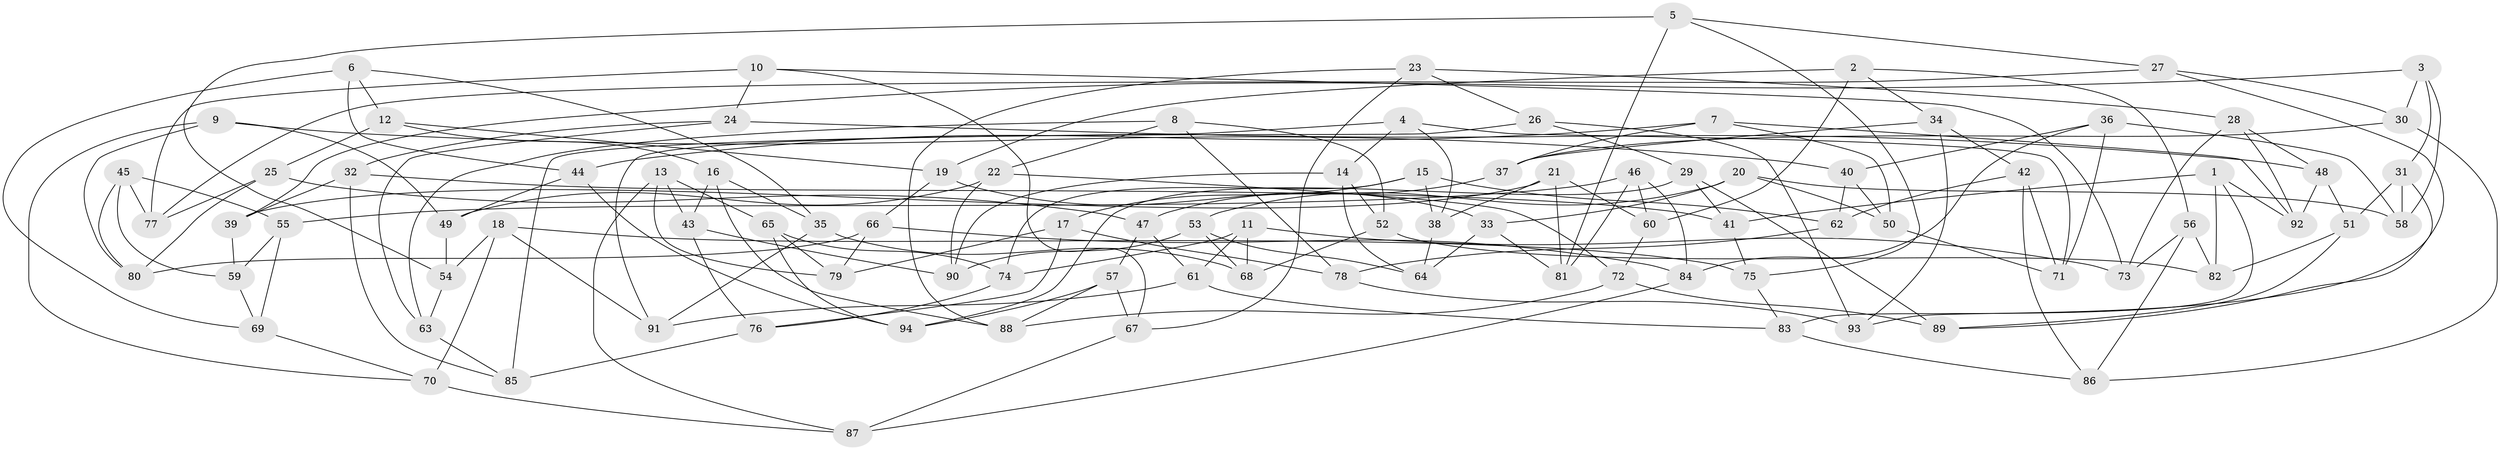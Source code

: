 // Generated by graph-tools (version 1.1) at 2025/56/03/09/25 04:56:12]
// undirected, 94 vertices, 188 edges
graph export_dot {
graph [start="1"]
  node [color=gray90,style=filled];
  1;
  2;
  3;
  4;
  5;
  6;
  7;
  8;
  9;
  10;
  11;
  12;
  13;
  14;
  15;
  16;
  17;
  18;
  19;
  20;
  21;
  22;
  23;
  24;
  25;
  26;
  27;
  28;
  29;
  30;
  31;
  32;
  33;
  34;
  35;
  36;
  37;
  38;
  39;
  40;
  41;
  42;
  43;
  44;
  45;
  46;
  47;
  48;
  49;
  50;
  51;
  52;
  53;
  54;
  55;
  56;
  57;
  58;
  59;
  60;
  61;
  62;
  63;
  64;
  65;
  66;
  67;
  68;
  69;
  70;
  71;
  72;
  73;
  74;
  75;
  76;
  77;
  78;
  79;
  80;
  81;
  82;
  83;
  84;
  85;
  86;
  87;
  88;
  89;
  90;
  91;
  92;
  93;
  94;
  1 -- 83;
  1 -- 82;
  1 -- 92;
  1 -- 41;
  2 -- 19;
  2 -- 56;
  2 -- 34;
  2 -- 60;
  3 -- 30;
  3 -- 39;
  3 -- 31;
  3 -- 58;
  4 -- 38;
  4 -- 71;
  4 -- 14;
  4 -- 85;
  5 -- 27;
  5 -- 75;
  5 -- 54;
  5 -- 81;
  6 -- 35;
  6 -- 69;
  6 -- 44;
  6 -- 12;
  7 -- 50;
  7 -- 92;
  7 -- 44;
  7 -- 37;
  8 -- 52;
  8 -- 22;
  8 -- 78;
  8 -- 63;
  9 -- 40;
  9 -- 49;
  9 -- 80;
  9 -- 70;
  10 -- 73;
  10 -- 77;
  10 -- 24;
  10 -- 67;
  11 -- 61;
  11 -- 74;
  11 -- 68;
  11 -- 73;
  12 -- 25;
  12 -- 16;
  12 -- 19;
  13 -- 43;
  13 -- 87;
  13 -- 79;
  13 -- 65;
  14 -- 52;
  14 -- 90;
  14 -- 64;
  15 -- 38;
  15 -- 74;
  15 -- 17;
  15 -- 62;
  16 -- 88;
  16 -- 43;
  16 -- 35;
  17 -- 78;
  17 -- 79;
  17 -- 76;
  18 -- 70;
  18 -- 75;
  18 -- 91;
  18 -- 54;
  19 -- 33;
  19 -- 66;
  20 -- 53;
  20 -- 50;
  20 -- 33;
  20 -- 58;
  21 -- 81;
  21 -- 60;
  21 -- 38;
  21 -- 39;
  22 -- 90;
  22 -- 49;
  22 -- 72;
  23 -- 28;
  23 -- 88;
  23 -- 26;
  23 -- 67;
  24 -- 32;
  24 -- 48;
  24 -- 63;
  25 -- 80;
  25 -- 77;
  25 -- 47;
  26 -- 91;
  26 -- 93;
  26 -- 29;
  27 -- 30;
  27 -- 93;
  27 -- 77;
  28 -- 48;
  28 -- 92;
  28 -- 73;
  29 -- 89;
  29 -- 41;
  29 -- 94;
  30 -- 86;
  30 -- 37;
  31 -- 58;
  31 -- 51;
  31 -- 89;
  32 -- 85;
  32 -- 39;
  32 -- 41;
  33 -- 64;
  33 -- 81;
  34 -- 93;
  34 -- 37;
  34 -- 42;
  35 -- 68;
  35 -- 91;
  36 -- 58;
  36 -- 84;
  36 -- 71;
  36 -- 40;
  37 -- 47;
  38 -- 64;
  39 -- 59;
  40 -- 50;
  40 -- 62;
  41 -- 75;
  42 -- 86;
  42 -- 71;
  42 -- 62;
  43 -- 90;
  43 -- 76;
  44 -- 49;
  44 -- 94;
  45 -- 59;
  45 -- 55;
  45 -- 77;
  45 -- 80;
  46 -- 84;
  46 -- 60;
  46 -- 55;
  46 -- 81;
  47 -- 61;
  47 -- 57;
  48 -- 51;
  48 -- 92;
  49 -- 54;
  50 -- 71;
  51 -- 89;
  51 -- 82;
  52 -- 68;
  52 -- 82;
  53 -- 90;
  53 -- 68;
  53 -- 64;
  54 -- 63;
  55 -- 69;
  55 -- 59;
  56 -- 82;
  56 -- 73;
  56 -- 86;
  57 -- 67;
  57 -- 88;
  57 -- 94;
  59 -- 69;
  60 -- 72;
  61 -- 91;
  61 -- 83;
  62 -- 78;
  63 -- 85;
  65 -- 74;
  65 -- 79;
  65 -- 94;
  66 -- 80;
  66 -- 79;
  66 -- 84;
  67 -- 87;
  69 -- 70;
  70 -- 87;
  72 -- 88;
  72 -- 89;
  74 -- 76;
  75 -- 83;
  76 -- 85;
  78 -- 93;
  83 -- 86;
  84 -- 87;
}
